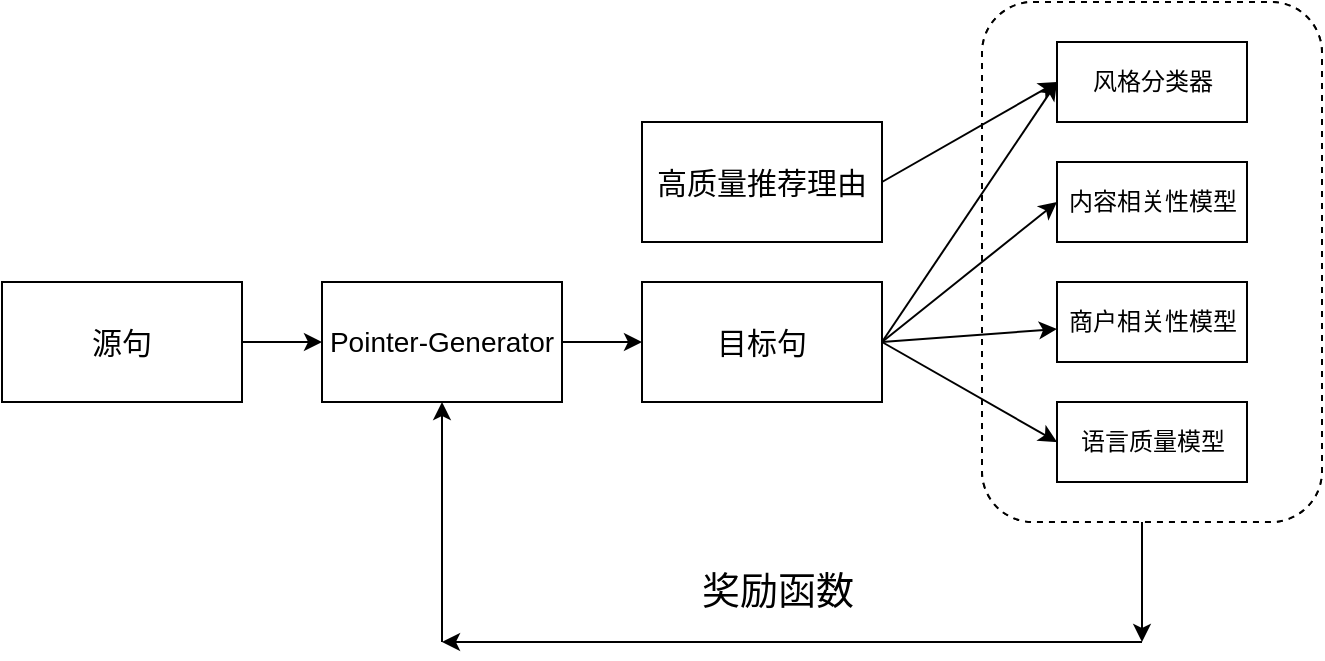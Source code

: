 <mxfile version="13.8.1" type="github">
  <diagram id="JLV33hpUf8fsl6XN7Qbe" name="Page-1">
    <mxGraphModel dx="1298" dy="690" grid="1" gridSize="10" guides="1" tooltips="1" connect="1" arrows="1" fold="1" page="1" pageScale="1" pageWidth="827" pageHeight="1169" math="0" shadow="0">
      <root>
        <mxCell id="0" />
        <mxCell id="1" parent="0" />
        <mxCell id="a_Vj5TsUM9YrMgkX1L0C-3" value="" style="edgeStyle=orthogonalEdgeStyle;rounded=0;orthogonalLoop=1;jettySize=auto;html=1;" edge="1" parent="1" source="a_Vj5TsUM9YrMgkX1L0C-1">
          <mxGeometry relative="1" as="geometry">
            <mxPoint x="230" y="250" as="targetPoint" />
          </mxGeometry>
        </mxCell>
        <mxCell id="a_Vj5TsUM9YrMgkX1L0C-1" value="&lt;font style=&quot;font-size: 15px&quot;&gt;源句&lt;/font&gt;" style="rounded=0;whiteSpace=wrap;html=1;" vertex="1" parent="1">
          <mxGeometry x="70" y="220" width="120" height="60" as="geometry" />
        </mxCell>
        <mxCell id="a_Vj5TsUM9YrMgkX1L0C-6" value="" style="edgeStyle=orthogonalEdgeStyle;rounded=0;orthogonalLoop=1;jettySize=auto;html=1;" edge="1" parent="1" source="a_Vj5TsUM9YrMgkX1L0C-4" target="a_Vj5TsUM9YrMgkX1L0C-5">
          <mxGeometry relative="1" as="geometry" />
        </mxCell>
        <mxCell id="a_Vj5TsUM9YrMgkX1L0C-4" value="&lt;font style=&quot;font-size: 14px&quot;&gt;Pointer-Generator&lt;/font&gt;" style="rounded=0;whiteSpace=wrap;html=1;" vertex="1" parent="1">
          <mxGeometry x="230" y="220" width="120" height="60" as="geometry" />
        </mxCell>
        <mxCell id="a_Vj5TsUM9YrMgkX1L0C-5" value="&lt;span style=&quot;font-size: 15px&quot;&gt;目标句&lt;/span&gt;" style="rounded=0;whiteSpace=wrap;html=1;" vertex="1" parent="1">
          <mxGeometry x="390" y="220" width="120" height="60" as="geometry" />
        </mxCell>
        <mxCell id="a_Vj5TsUM9YrMgkX1L0C-8" value="&lt;span style=&quot;font-size: 15px&quot;&gt;高质量推荐理由&lt;/span&gt;" style="rounded=0;whiteSpace=wrap;html=1;" vertex="1" parent="1">
          <mxGeometry x="390" y="140" width="120" height="60" as="geometry" />
        </mxCell>
        <mxCell id="a_Vj5TsUM9YrMgkX1L0C-11" value="" style="rounded=1;whiteSpace=wrap;html=1;dashed=1;" vertex="1" parent="1">
          <mxGeometry x="560" y="80" width="170" height="260" as="geometry" />
        </mxCell>
        <mxCell id="a_Vj5TsUM9YrMgkX1L0C-12" value="风格分类器" style="rounded=0;whiteSpace=wrap;html=1;" vertex="1" parent="1">
          <mxGeometry x="585" y="100" width="105" height="40" as="geometry" />
        </mxCell>
        <mxCell id="a_Vj5TsUM9YrMgkX1L0C-17" value="" style="rounded=0;whiteSpace=wrap;html=1;" vertex="1" parent="1">
          <mxGeometry x="585" y="260" width="120" height="60" as="geometry" />
        </mxCell>
        <mxCell id="a_Vj5TsUM9YrMgkX1L0C-19" value="" style="rounded=1;whiteSpace=wrap;html=1;dashed=1;" vertex="1" parent="1">
          <mxGeometry x="560" y="80" width="170" height="260" as="geometry" />
        </mxCell>
        <mxCell id="a_Vj5TsUM9YrMgkX1L0C-20" value="风格分类器" style="rounded=0;whiteSpace=wrap;html=1;" vertex="1" parent="1">
          <mxGeometry x="597.5" y="100" width="95" height="40" as="geometry" />
        </mxCell>
        <mxCell id="a_Vj5TsUM9YrMgkX1L0C-21" value="内容相关性模型" style="rounded=0;whiteSpace=wrap;html=1;" vertex="1" parent="1">
          <mxGeometry x="597.5" y="160" width="95" height="40" as="geometry" />
        </mxCell>
        <mxCell id="a_Vj5TsUM9YrMgkX1L0C-22" value="商户相关性模型" style="rounded=0;whiteSpace=wrap;html=1;" vertex="1" parent="1">
          <mxGeometry x="597.5" y="220" width="95" height="40" as="geometry" />
        </mxCell>
        <mxCell id="a_Vj5TsUM9YrMgkX1L0C-23" value="语言质量模型" style="rounded=0;whiteSpace=wrap;html=1;" vertex="1" parent="1">
          <mxGeometry x="597.5" y="280" width="95" height="40" as="geometry" />
        </mxCell>
        <mxCell id="a_Vj5TsUM9YrMgkX1L0C-24" value="" style="endArrow=classic;html=1;entryX=0;entryY=0.5;entryDx=0;entryDy=0;" edge="1" parent="1" target="a_Vj5TsUM9YrMgkX1L0C-20">
          <mxGeometry width="50" height="50" relative="1" as="geometry">
            <mxPoint x="510" y="250" as="sourcePoint" />
            <mxPoint x="560" y="200" as="targetPoint" />
          </mxGeometry>
        </mxCell>
        <mxCell id="a_Vj5TsUM9YrMgkX1L0C-25" value="" style="endArrow=classic;html=1;entryX=0;entryY=0.5;entryDx=0;entryDy=0;" edge="1" parent="1" target="a_Vj5TsUM9YrMgkX1L0C-20">
          <mxGeometry width="50" height="50" relative="1" as="geometry">
            <mxPoint x="510" y="170" as="sourcePoint" />
            <mxPoint x="560" y="120" as="targetPoint" />
          </mxGeometry>
        </mxCell>
        <mxCell id="a_Vj5TsUM9YrMgkX1L0C-26" value="" style="endArrow=classic;html=1;entryX=0;entryY=0.5;entryDx=0;entryDy=0;" edge="1" parent="1" target="a_Vj5TsUM9YrMgkX1L0C-21">
          <mxGeometry width="50" height="50" relative="1" as="geometry">
            <mxPoint x="510" y="250" as="sourcePoint" />
            <mxPoint x="560" y="200" as="targetPoint" />
          </mxGeometry>
        </mxCell>
        <mxCell id="a_Vj5TsUM9YrMgkX1L0C-27" value="" style="endArrow=classic;html=1;" edge="1" parent="1" target="a_Vj5TsUM9YrMgkX1L0C-22">
          <mxGeometry width="50" height="50" relative="1" as="geometry">
            <mxPoint x="510" y="250" as="sourcePoint" />
            <mxPoint x="560" y="200" as="targetPoint" />
          </mxGeometry>
        </mxCell>
        <mxCell id="a_Vj5TsUM9YrMgkX1L0C-28" value="" style="endArrow=classic;html=1;entryX=0;entryY=0.5;entryDx=0;entryDy=0;" edge="1" parent="1" target="a_Vj5TsUM9YrMgkX1L0C-23">
          <mxGeometry width="50" height="50" relative="1" as="geometry">
            <mxPoint x="510" y="250" as="sourcePoint" />
            <mxPoint x="560" y="200" as="targetPoint" />
          </mxGeometry>
        </mxCell>
        <mxCell id="a_Vj5TsUM9YrMgkX1L0C-36" value="" style="endArrow=classic;html=1;" edge="1" parent="1">
          <mxGeometry width="50" height="50" relative="1" as="geometry">
            <mxPoint x="640" y="340" as="sourcePoint" />
            <mxPoint x="640" y="400" as="targetPoint" />
          </mxGeometry>
        </mxCell>
        <mxCell id="a_Vj5TsUM9YrMgkX1L0C-37" value="" style="endArrow=classic;html=1;" edge="1" parent="1">
          <mxGeometry width="50" height="50" relative="1" as="geometry">
            <mxPoint x="640" y="400" as="sourcePoint" />
            <mxPoint x="290" y="400" as="targetPoint" />
          </mxGeometry>
        </mxCell>
        <mxCell id="a_Vj5TsUM9YrMgkX1L0C-38" value="" style="endArrow=classic;html=1;entryX=0.5;entryY=1;entryDx=0;entryDy=0;" edge="1" parent="1" target="a_Vj5TsUM9YrMgkX1L0C-4">
          <mxGeometry width="50" height="50" relative="1" as="geometry">
            <mxPoint x="290" y="400" as="sourcePoint" />
            <mxPoint x="340" y="350" as="targetPoint" />
          </mxGeometry>
        </mxCell>
        <mxCell id="a_Vj5TsUM9YrMgkX1L0C-39" value="&lt;font style=&quot;font-size: 19px&quot;&gt;奖励函数&lt;/font&gt;" style="text;html=1;strokeColor=none;fillColor=none;align=center;verticalAlign=middle;whiteSpace=wrap;rounded=0;" vertex="1" parent="1">
          <mxGeometry x="400" y="360" width="116" height="30" as="geometry" />
        </mxCell>
      </root>
    </mxGraphModel>
  </diagram>
</mxfile>
